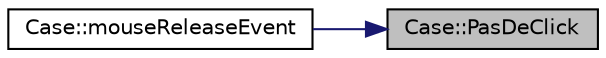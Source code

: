 digraph "Case::PasDeClick"
{
 // LATEX_PDF_SIZE
  edge [fontname="Helvetica",fontsize="10",labelfontname="Helvetica",labelfontsize="10"];
  node [fontname="Helvetica",fontsize="10",shape=record];
  rankdir="RL";
  Node1 [label="Case::PasDeClick",height=0.2,width=0.4,color="black", fillcolor="grey75", style="filled", fontcolor="black",tooltip=" "];
  Node1 -> Node2 [dir="back",color="midnightblue",fontsize="10",style="solid",fontname="Helvetica"];
  Node2 [label="Case::mouseReleaseEvent",height=0.2,width=0.4,color="black", fillcolor="white", style="filled",URL="$class_case.html#a8272b4428f7950a2589bb4b627acd938",tooltip=" "];
}

